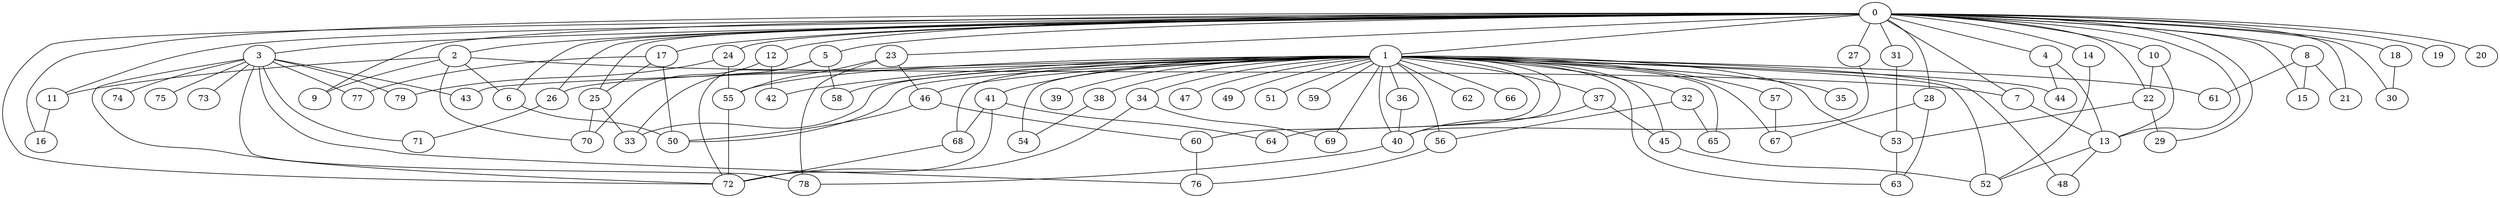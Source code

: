 
graph graphname {
    0 -- 1
0 -- 2
0 -- 3
0 -- 4
0 -- 5
0 -- 6
0 -- 7
0 -- 8
0 -- 9
0 -- 10
0 -- 11
0 -- 12
0 -- 13
0 -- 14
0 -- 15
0 -- 16
0 -- 17
0 -- 18
0 -- 19
0 -- 20
0 -- 21
0 -- 22
0 -- 23
0 -- 24
0 -- 25
0 -- 26
0 -- 27
0 -- 28
0 -- 29
0 -- 30
0 -- 31
0 -- 72
1 -- 32
1 -- 33
1 -- 34
1 -- 35
1 -- 36
1 -- 37
1 -- 38
1 -- 39
1 -- 40
1 -- 41
1 -- 42
1 -- 43
1 -- 44
1 -- 45
1 -- 46
1 -- 47
1 -- 48
1 -- 49
1 -- 50
1 -- 51
1 -- 52
1 -- 53
1 -- 54
1 -- 55
1 -- 56
1 -- 57
1 -- 58
1 -- 59
1 -- 60
1 -- 61
1 -- 62
1 -- 63
1 -- 64
1 -- 65
1 -- 66
1 -- 67
1 -- 68
1 -- 69
1 -- 26
2 -- 70
2 -- 9
2 -- 6
2 -- 7
2 -- 11
3 -- 71
3 -- 72
3 -- 73
3 -- 74
3 -- 75
3 -- 76
3 -- 77
3 -- 78
3 -- 79
3 -- 43
4 -- 13
4 -- 44
5 -- 72
5 -- 58
5 -- 33
6 -- 50
7 -- 13
8 -- 15
8 -- 21
8 -- 61
10 -- 22
10 -- 13
11 -- 16
12 -- 42
12 -- 70
13 -- 48
13 -- 52
14 -- 52
17 -- 25
17 -- 77
17 -- 50
18 -- 30
22 -- 53
22 -- 29
23 -- 55
23 -- 78
23 -- 46
24 -- 79
24 -- 55
25 -- 70
25 -- 33
26 -- 71
27 -- 40
28 -- 63
28 -- 67
31 -- 53
32 -- 65
32 -- 56
34 -- 72
34 -- 69
36 -- 40
37 -- 45
37 -- 40
38 -- 54
40 -- 78
41 -- 64
41 -- 72
41 -- 68
45 -- 52
46 -- 50
46 -- 60
53 -- 63
55 -- 72
56 -- 76
57 -- 67
60 -- 76
68 -- 72

}
